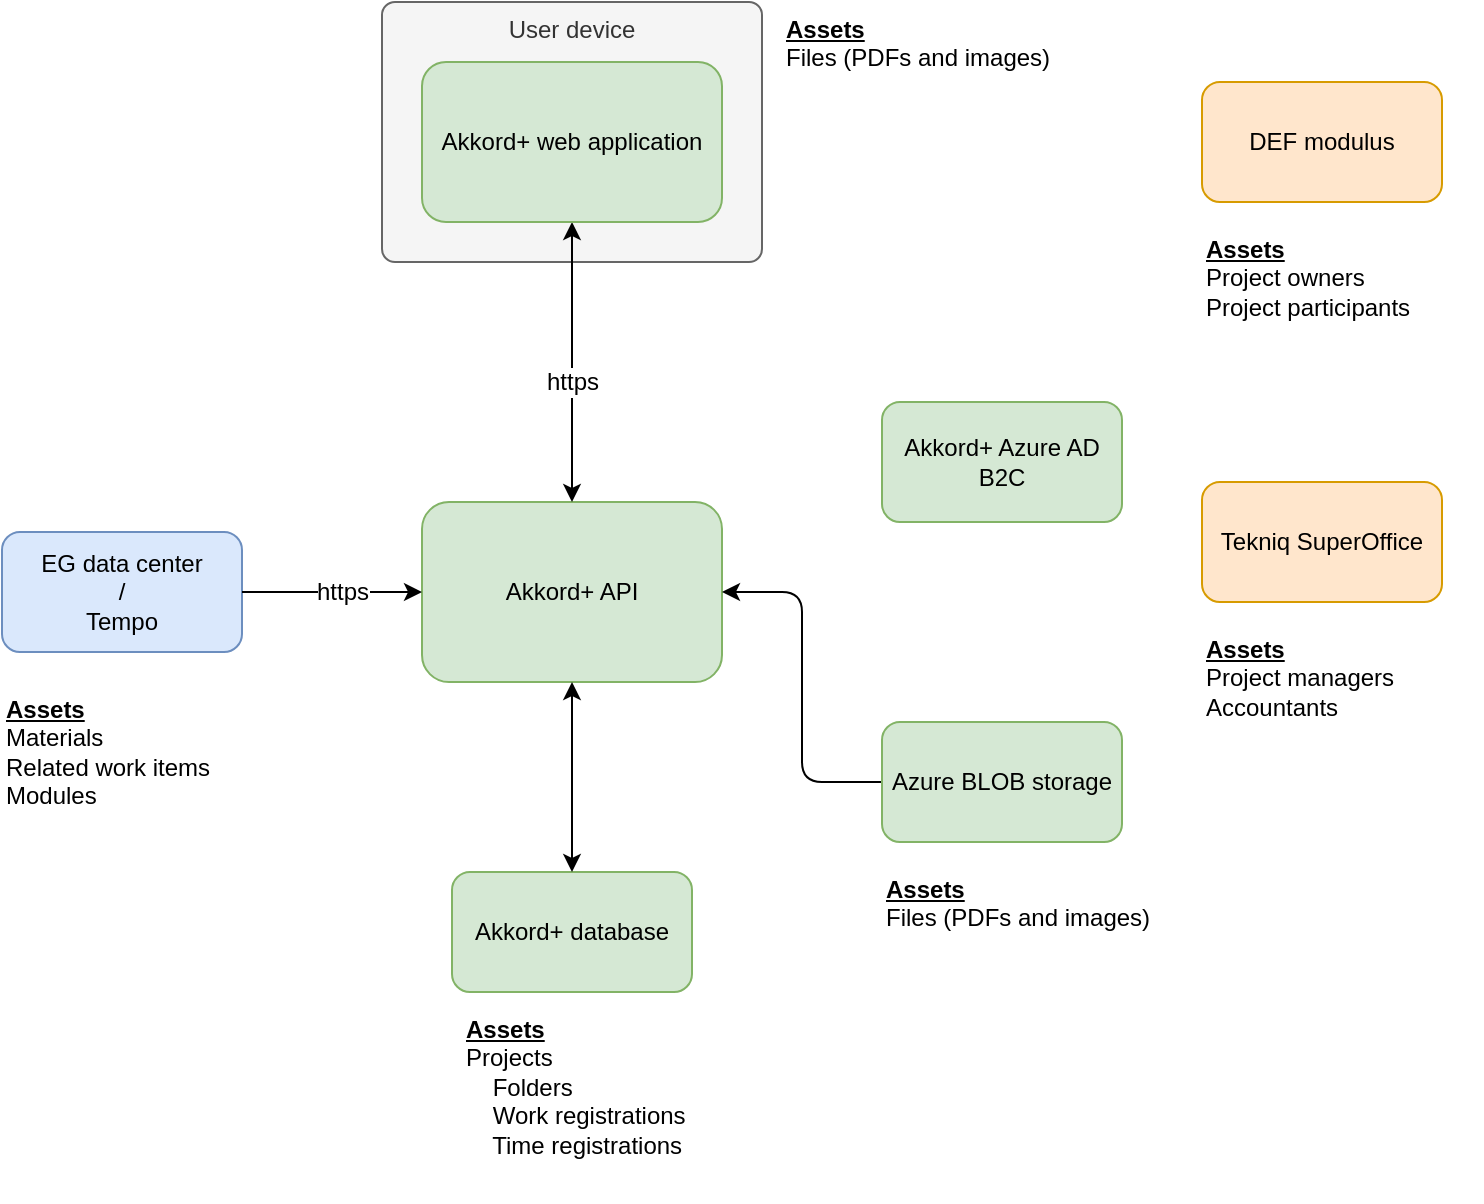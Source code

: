 <mxfile version="13.9.9" type="device"><diagram id="vLgpjT7L1U_yxQdpoKPt" name="Page-1"><mxGraphModel dx="2062" dy="1182" grid="1" gridSize="10" guides="1" tooltips="1" connect="1" arrows="1" fold="1" page="1" pageScale="1" pageWidth="827" pageHeight="1169" math="0" shadow="0"><root><mxCell id="0"/><mxCell id="1" parent="0"/><mxCell id="3v1KQQE5-KoW3a2ovit5-4" value="User device" style="rounded=1;whiteSpace=wrap;html=1;fillColor=#f5f5f5;strokeColor=#666666;fontSize=12;verticalAlign=top;arcSize=5;fontColor=#333333;" parent="1" vertex="1"><mxGeometry x="270" y="120" width="190" height="130" as="geometry"/></mxCell><mxCell id="Xo7Iyn-KOjYQytTY50eb-1" value="EG data center&lt;br&gt;/&lt;br&gt;Tempo" style="rounded=1;whiteSpace=wrap;html=1;fillColor=#dae8fc;strokeColor=#6c8ebf;fontSize=12;" parent="1" vertex="1"><mxGeometry x="80" y="385" width="120" height="60" as="geometry"/></mxCell><mxCell id="Xo7Iyn-KOjYQytTY50eb-2" value="Akkord+ API" style="rounded=1;whiteSpace=wrap;html=1;fillColor=#d5e8d4;strokeColor=#82b366;fontSize=12;" parent="1" vertex="1"><mxGeometry x="290" y="370" width="150" height="90" as="geometry"/></mxCell><mxCell id="Xo7Iyn-KOjYQytTY50eb-20" value="https" style="edgeStyle=orthogonalEdgeStyle;rounded=1;orthogonalLoop=1;jettySize=auto;html=1;entryX=0.5;entryY=0;entryDx=0;entryDy=0;startArrow=classic;startFill=1;exitX=0.5;exitY=1;exitDx=0;exitDy=0;strokeWidth=1;fontSize=12;" parent="1" source="Xo7Iyn-KOjYQytTY50eb-3" target="Xo7Iyn-KOjYQytTY50eb-2" edge="1"><mxGeometry x="0.143" relative="1" as="geometry"><mxPoint as="offset"/></mxGeometry></mxCell><mxCell id="Xo7Iyn-KOjYQytTY50eb-3" value="Akkord+ web application" style="rounded=1;whiteSpace=wrap;html=1;fillColor=#d5e8d4;strokeColor=#82b366;fontSize=12;" parent="1" vertex="1"><mxGeometry x="290" y="150" width="150" height="80" as="geometry"/></mxCell><mxCell id="Xo7Iyn-KOjYQytTY50eb-4" value="DEF modulus" style="rounded=1;whiteSpace=wrap;html=1;fillColor=#ffe6cc;strokeColor=#d79b00;fontSize=12;" parent="1" vertex="1"><mxGeometry x="680" y="160" width="120" height="60" as="geometry"/></mxCell><mxCell id="Xo7Iyn-KOjYQytTY50eb-5" value="Tekniq SuperOffice" style="rounded=1;whiteSpace=wrap;html=1;fillColor=#ffe6cc;strokeColor=#d79b00;fontSize=12;" parent="1" vertex="1"><mxGeometry x="680" y="360" width="120" height="60" as="geometry"/></mxCell><mxCell id="Xo7Iyn-KOjYQytTY50eb-6" value="Akkord+ database" style="rounded=1;whiteSpace=wrap;html=1;fillColor=#d5e8d4;strokeColor=#82b366;fontSize=12;" parent="1" vertex="1"><mxGeometry x="305" y="555" width="120" height="60" as="geometry"/></mxCell><mxCell id="Xo7Iyn-KOjYQytTY50eb-11" value="Akkord+ Azure AD B2C" style="rounded=1;whiteSpace=wrap;html=1;fillColor=#d5e8d4;strokeColor=#82b366;fontSize=12;" parent="1" vertex="1"><mxGeometry x="520" y="320" width="120" height="60" as="geometry"/></mxCell><mxCell id="Xo7Iyn-KOjYQytTY50eb-12" value="&lt;b style=&quot;font-size: 12px;&quot;&gt;&lt;u style=&quot;font-size: 12px;&quot;&gt;Assets&lt;/u&gt;&lt;/b&gt;&lt;br style=&quot;font-size: 12px;&quot;&gt;Projects &lt;br style=&quot;font-size: 12px;&quot;&gt;&amp;nbsp; &amp;nbsp; Folders &lt;br style=&quot;font-size: 12px;&quot;&gt;&amp;nbsp; &amp;nbsp; Work registrations&lt;br style=&quot;font-size: 12px;&quot;&gt;&amp;nbsp; &amp;nbsp; Time registrations" style="text;html=1;strokeColor=none;fillColor=none;align=left;verticalAlign=top;whiteSpace=wrap;rounded=0;fontSize=12;" parent="1" vertex="1"><mxGeometry x="310" y="620" width="140" height="100" as="geometry"/></mxCell><mxCell id="Xo7Iyn-KOjYQytTY50eb-14" style="edgeStyle=orthogonalEdgeStyle;rounded=1;orthogonalLoop=1;jettySize=auto;html=1;entryX=1;entryY=0.5;entryDx=0;entryDy=0;startArrow=none;startFill=0;fontSize=12;" parent="1" source="Xo7Iyn-KOjYQytTY50eb-13" target="Xo7Iyn-KOjYQytTY50eb-2" edge="1"><mxGeometry relative="1" as="geometry"/></mxCell><mxCell id="Xo7Iyn-KOjYQytTY50eb-13" value="Azure BLOB storage" style="rounded=1;whiteSpace=wrap;html=1;fillColor=#d5e8d4;strokeColor=#82b366;fontSize=12;" parent="1" vertex="1"><mxGeometry x="520" y="480" width="120" height="60" as="geometry"/></mxCell><mxCell id="Xo7Iyn-KOjYQytTY50eb-15" value="&lt;b style=&quot;font-size: 12px&quot;&gt;&lt;u style=&quot;font-size: 12px&quot;&gt;Assets&lt;/u&gt;&lt;/b&gt;&lt;br style=&quot;font-size: 12px&quot;&gt;Files (PDFs and images)" style="text;html=1;strokeColor=none;fillColor=none;align=left;verticalAlign=top;whiteSpace=wrap;rounded=0;fontSize=12;" parent="1" vertex="1"><mxGeometry x="520" y="550" width="140" height="70" as="geometry"/></mxCell><mxCell id="Xo7Iyn-KOjYQytTY50eb-16" value="&lt;b style=&quot;font-size: 12px;&quot;&gt;&lt;u style=&quot;font-size: 12px;&quot;&gt;Assets&lt;/u&gt;&lt;/b&gt;&lt;br style=&quot;font-size: 12px;&quot;&gt;Materials&lt;br style=&quot;font-size: 12px;&quot;&gt;Related work items&lt;br style=&quot;font-size: 12px;&quot;&gt;Modules" style="text;html=1;strokeColor=none;fillColor=none;align=left;verticalAlign=top;whiteSpace=wrap;rounded=0;fontSize=12;" parent="1" vertex="1"><mxGeometry x="80" y="460" width="140" height="110" as="geometry"/></mxCell><mxCell id="Xo7Iyn-KOjYQytTY50eb-17" value="&lt;b style=&quot;font-size: 12px;&quot;&gt;&lt;u style=&quot;font-size: 12px;&quot;&gt;Assets&lt;/u&gt;&lt;/b&gt;&lt;br style=&quot;font-size: 12px;&quot;&gt;Project owners&lt;br style=&quot;font-size: 12px;&quot;&gt;Project participants" style="text;html=1;strokeColor=none;fillColor=none;align=left;verticalAlign=top;whiteSpace=wrap;rounded=0;fontSize=12;" parent="1" vertex="1"><mxGeometry x="680" y="230" width="140" height="110" as="geometry"/></mxCell><mxCell id="Xo7Iyn-KOjYQytTY50eb-18" value="&lt;b style=&quot;font-size: 12px;&quot;&gt;&lt;u style=&quot;font-size: 12px;&quot;&gt;Assets&lt;/u&gt;&lt;/b&gt;&lt;br style=&quot;font-size: 12px;&quot;&gt;Project managers&lt;br style=&quot;font-size: 12px;&quot;&gt;Accountants" style="text;html=1;strokeColor=none;fillColor=none;align=left;verticalAlign=top;whiteSpace=wrap;rounded=0;fontSize=12;" parent="1" vertex="1"><mxGeometry x="680" y="430" width="140" height="110" as="geometry"/></mxCell><mxCell id="Xo7Iyn-KOjYQytTY50eb-22" value="https" style="edgeStyle=orthogonalEdgeStyle;rounded=1;orthogonalLoop=1;jettySize=auto;html=1;entryX=1;entryY=0.5;entryDx=0;entryDy=0;startArrow=classic;startFill=1;exitX=0;exitY=0.5;exitDx=0;exitDy=0;strokeWidth=1;endArrow=none;endFill=0;fontSize=12;" parent="1" source="Xo7Iyn-KOjYQytTY50eb-2" target="Xo7Iyn-KOjYQytTY50eb-1" edge="1"><mxGeometry x="-0.111" relative="1" as="geometry"><mxPoint x="360" y="230" as="sourcePoint"/><mxPoint x="210" y="400" as="targetPoint"/><mxPoint as="offset"/></mxGeometry></mxCell><mxCell id="Xo7Iyn-KOjYQytTY50eb-23" value="" style="edgeStyle=orthogonalEdgeStyle;rounded=1;orthogonalLoop=1;jettySize=auto;html=1;entryX=0.5;entryY=0;entryDx=0;entryDy=0;startArrow=classic;startFill=1;exitX=0.5;exitY=1;exitDx=0;exitDy=0;strokeWidth=1;endArrow=classic;endFill=1;fontSize=12;" parent="1" source="Xo7Iyn-KOjYQytTY50eb-2" target="Xo7Iyn-KOjYQytTY50eb-6" edge="1"><mxGeometry x="0.053" relative="1" as="geometry"><mxPoint x="370" y="240" as="sourcePoint"/><mxPoint x="220" y="410" as="targetPoint"/><mxPoint as="offset"/></mxGeometry></mxCell><mxCell id="3v1KQQE5-KoW3a2ovit5-6" value="&lt;b style=&quot;font-size: 12px&quot;&gt;&lt;u style=&quot;font-size: 12px&quot;&gt;Assets&lt;/u&gt;&lt;/b&gt;&lt;br style=&quot;font-size: 12px&quot;&gt;Files (PDFs and images)" style="text;html=1;strokeColor=none;fillColor=none;align=left;verticalAlign=top;whiteSpace=wrap;rounded=0;fontSize=12;" parent="1" vertex="1"><mxGeometry x="470" y="120" width="180" height="110" as="geometry"/></mxCell></root></mxGraphModel></diagram></mxfile>